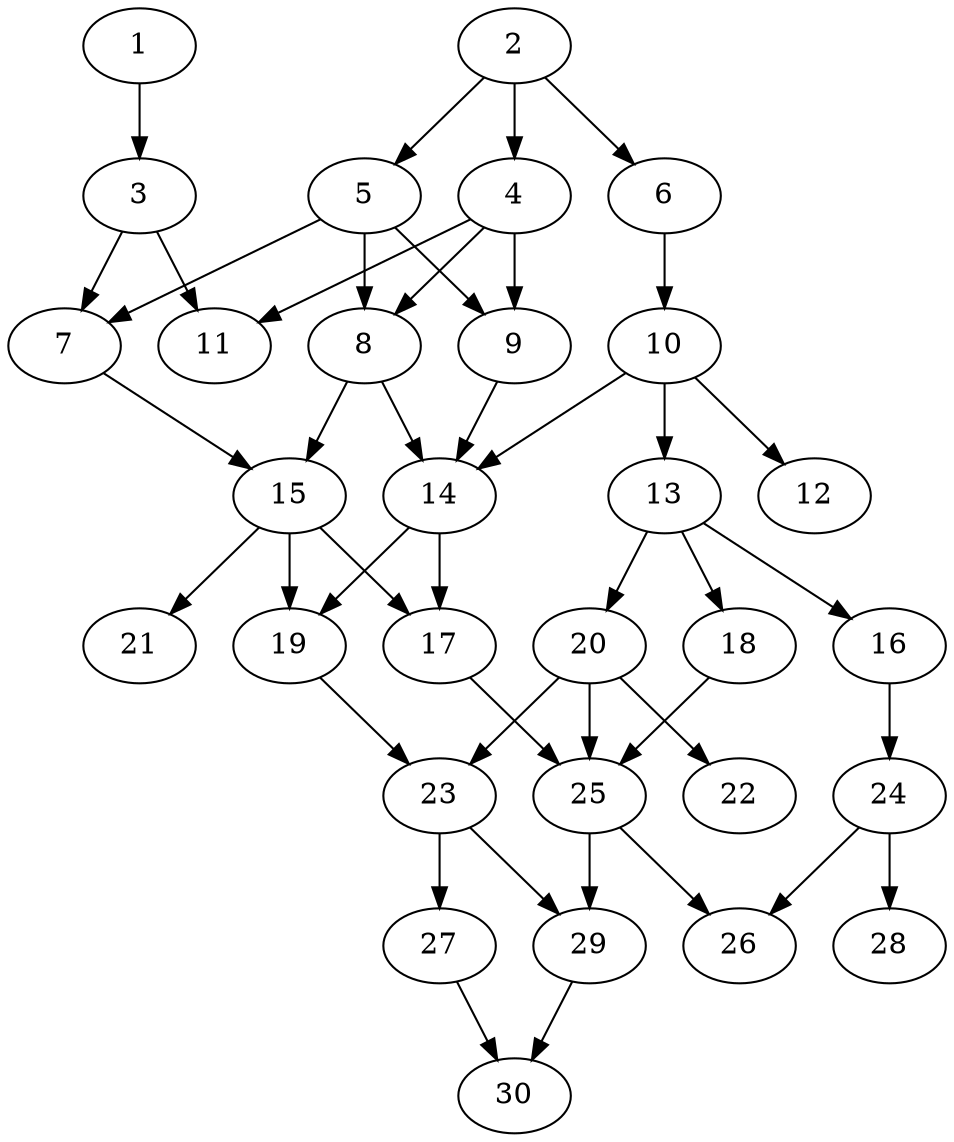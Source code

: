 // DAG automatically generated by daggen at Fri Jul 29 10:40:31 2022
// daggen.exe --dot -n 30 --ccr 0.5 --fat 0.5 --regular 0.5 --density 0.5 -o data\30/random_30_30.gv 
digraph G {
  1 [compute_size="16654116864", trans_size="399227", result_size="9216", ram="2724464",alpha="0.14"]
  1 -> 3 [size ="9216"]
  2 [compute_size="10514227200", trans_size="660188", result_size="1024", ram="38278928",alpha="0.13"]
  2 -> 4 [size ="1024"]
  2 -> 5 [size ="1024"]
  2 -> 6 [size ="1024"]
  3 [compute_size="18791833600", trans_size="648519", result_size="1024", ram="32020544",alpha="0.07"]
  3 -> 7 [size ="1024"]
  3 -> 11 [size ="1024"]
  4 [compute_size="28991029248", trans_size="534487", result_size="29696", ram="7951664",alpha="0.19"]
  4 -> 8 [size ="29696"]
  4 -> 9 [size ="29696"]
  4 -> 11 [size ="29696"]
  5 [compute_size="9488498688", trans_size="920573", result_size="13312", ram="15363200",alpha="0.02"]
  5 -> 7 [size ="13312"]
  5 -> 8 [size ="13312"]
  5 -> 9 [size ="13312"]
  6 [compute_size="2779084800", trans_size="170746", result_size="1024", ram="48357920",alpha="0.07"]
  6 -> 10 [size ="1024"]
  7 [compute_size="21852350464", trans_size="956666", result_size="9216", ram="17794640",alpha="0.04"]
  7 -> 15 [size ="9216"]
  8 [compute_size="8589934592", trans_size="830166", result_size="70656", ram="3674864",alpha="0.14"]
  8 -> 14 [size ="70656"]
  8 -> 15 [size ="70656"]
  9 [compute_size="313966592", trans_size="418120", result_size="70656", ram="11217872",alpha="0.15"]
  9 -> 14 [size ="70656"]
  10 [compute_size="5788336128", trans_size="59207", result_size="74752", ram="51709664",alpha="0.01"]
  10 -> 12 [size ="74752"]
  10 -> 13 [size ="74752"]
  10 -> 14 [size ="74752"]
  11 [compute_size="37163722752", trans_size="380077", result_size="0", ram="22177568",alpha="0.14"]
  12 [compute_size="7833978880", trans_size="156840", result_size="0", ram="22682864",alpha="0.04"]
  13 [compute_size="8534988800", trans_size="186794", result_size="1024", ram="34830560",alpha="0.08"]
  13 -> 16 [size ="1024"]
  13 -> 18 [size ="1024"]
  13 -> 20 [size ="1024"]
  14 [compute_size="28601483264", trans_size="38939", result_size="91136", ram="44112800",alpha="0.17"]
  14 -> 17 [size ="91136"]
  14 -> 19 [size ="91136"]
  15 [compute_size="1696071680", trans_size="962772", result_size="70656", ram="46477712",alpha="0.15"]
  15 -> 17 [size ="70656"]
  15 -> 19 [size ="70656"]
  15 -> 21 [size ="70656"]
  16 [compute_size="624230003492", trans_size="910919", result_size="9216", ram="15515264",alpha="0.05"]
  16 -> 24 [size ="9216"]
  17 [compute_size="1507524608", trans_size="360928", result_size="70656", ram="24255776",alpha="0.04"]
  17 -> 25 [size ="70656"]
  18 [compute_size="1073741824000", trans_size="116495", result_size="1024", ram="10193024",alpha="0.16"]
  18 -> 25 [size ="1024"]
  19 [compute_size="8589934592", trans_size="316779", result_size="70656", ram="4672784",alpha="0.18"]
  19 -> 23 [size ="70656"]
  20 [compute_size="1327453016678", trans_size="431867", result_size="1024", ram="42101120",alpha="0.15"]
  20 -> 22 [size ="1024"]
  20 -> 23 [size ="1024"]
  20 -> 25 [size ="1024"]
  21 [compute_size="7198539776", trans_size="867921", result_size="0", ram="32662064",alpha="0.05"]
  22 [compute_size="1058778181578", trans_size="792187", result_size="0", ram="49347920",alpha="0.06"]
  23 [compute_size="134217728000", trans_size="759515", result_size="1024", ram="26121728",alpha="0.00"]
  23 -> 27 [size ="1024"]
  23 -> 29 [size ="1024"]
  24 [compute_size="83550313590", trans_size="957817", result_size="29696", ram="37583552",alpha="0.07"]
  24 -> 26 [size ="29696"]
  24 -> 28 [size ="29696"]
  25 [compute_size="8589934592", trans_size="941193", result_size="70656", ram="41199824",alpha="0.06"]
  25 -> 26 [size ="70656"]
  25 -> 29 [size ="70656"]
  26 [compute_size="134217728000", trans_size="772558", result_size="0", ram="40990736",alpha="0.17"]
  27 [compute_size="26132480000", trans_size="250029", result_size="91136", ram="38095184",alpha="0.19"]
  27 -> 30 [size ="91136"]
  28 [compute_size="155812890274", trans_size="332764", result_size="0", ram="51766688",alpha="0.20"]
  29 [compute_size="6162739200", trans_size="335449", result_size="1024", ram="37868672",alpha="0.09"]
  29 -> 30 [size ="1024"]
  30 [compute_size="19956924416", trans_size="575566", result_size="0", ram="42962816",alpha="0.12"]
}
